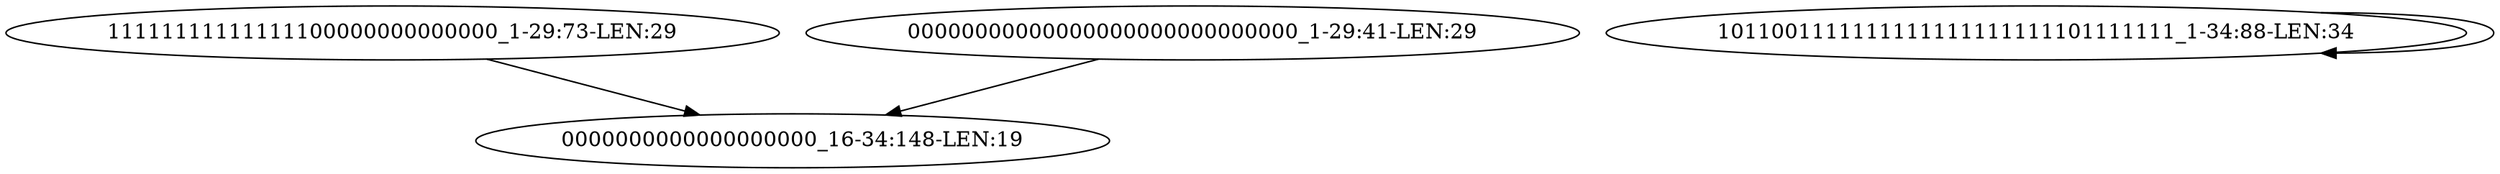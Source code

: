 digraph G {
    "11111111111111100000000000000_1-29:73-LEN:29" -> "0000000000000000000_16-34:148-LEN:19";
    "00000000000000000000000000000_1-29:41-LEN:29" -> "0000000000000000000_16-34:148-LEN:19";
    "1011001111111111111111111101111111_1-34:88-LEN:34" -> "1011001111111111111111111101111111_1-34:88-LEN:34";
}
